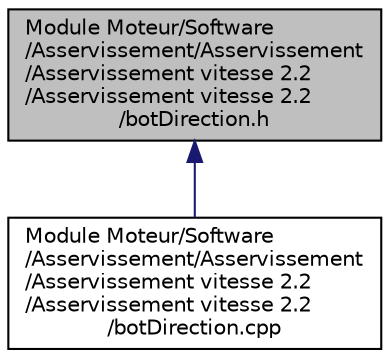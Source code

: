 digraph "Module Moteur/Software/Asservissement/Asservissement/Asservissement vitesse 2.2/Asservissement vitesse 2.2/botDirection.h"
{
  edge [fontname="Helvetica",fontsize="10",labelfontname="Helvetica",labelfontsize="10"];
  node [fontname="Helvetica",fontsize="10",shape=record];
  Node1 [label="Module Moteur/Software\l/Asservissement/Asservissement\l/Asservissement vitesse 2.2\l/Asservissement vitesse 2.2\l/botDirection.h",height=0.2,width=0.4,color="black", fillcolor="grey75", style="filled" fontcolor="black"];
  Node1 -> Node2 [dir="back",color="midnightblue",fontsize="10",style="solid",fontname="Helvetica"];
  Node2 [label="Module Moteur/Software\l/Asservissement/Asservissement\l/Asservissement vitesse 2.2\l/Asservissement vitesse 2.2\l/botDirection.cpp",height=0.2,width=0.4,color="black", fillcolor="white", style="filled",URL="$_asservissement_01vitesse_012_82_2_asservissement_01vitesse_012_82_2bot_direction_8cpp.html"];
}
